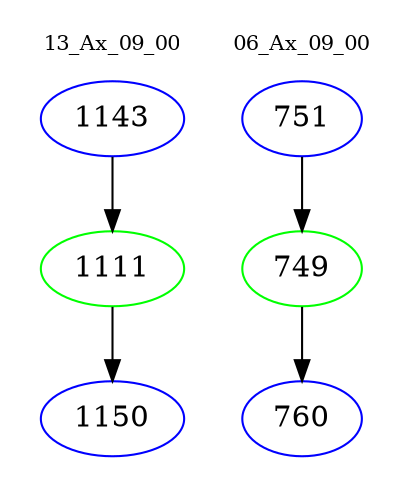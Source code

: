 digraph{
subgraph cluster_0 {
color = white
label = "13_Ax_09_00";
fontsize=10;
T0_1143 [label="1143", color="blue"]
T0_1143 -> T0_1111 [color="black"]
T0_1111 [label="1111", color="green"]
T0_1111 -> T0_1150 [color="black"]
T0_1150 [label="1150", color="blue"]
}
subgraph cluster_1 {
color = white
label = "06_Ax_09_00";
fontsize=10;
T1_751 [label="751", color="blue"]
T1_751 -> T1_749 [color="black"]
T1_749 [label="749", color="green"]
T1_749 -> T1_760 [color="black"]
T1_760 [label="760", color="blue"]
}
}
